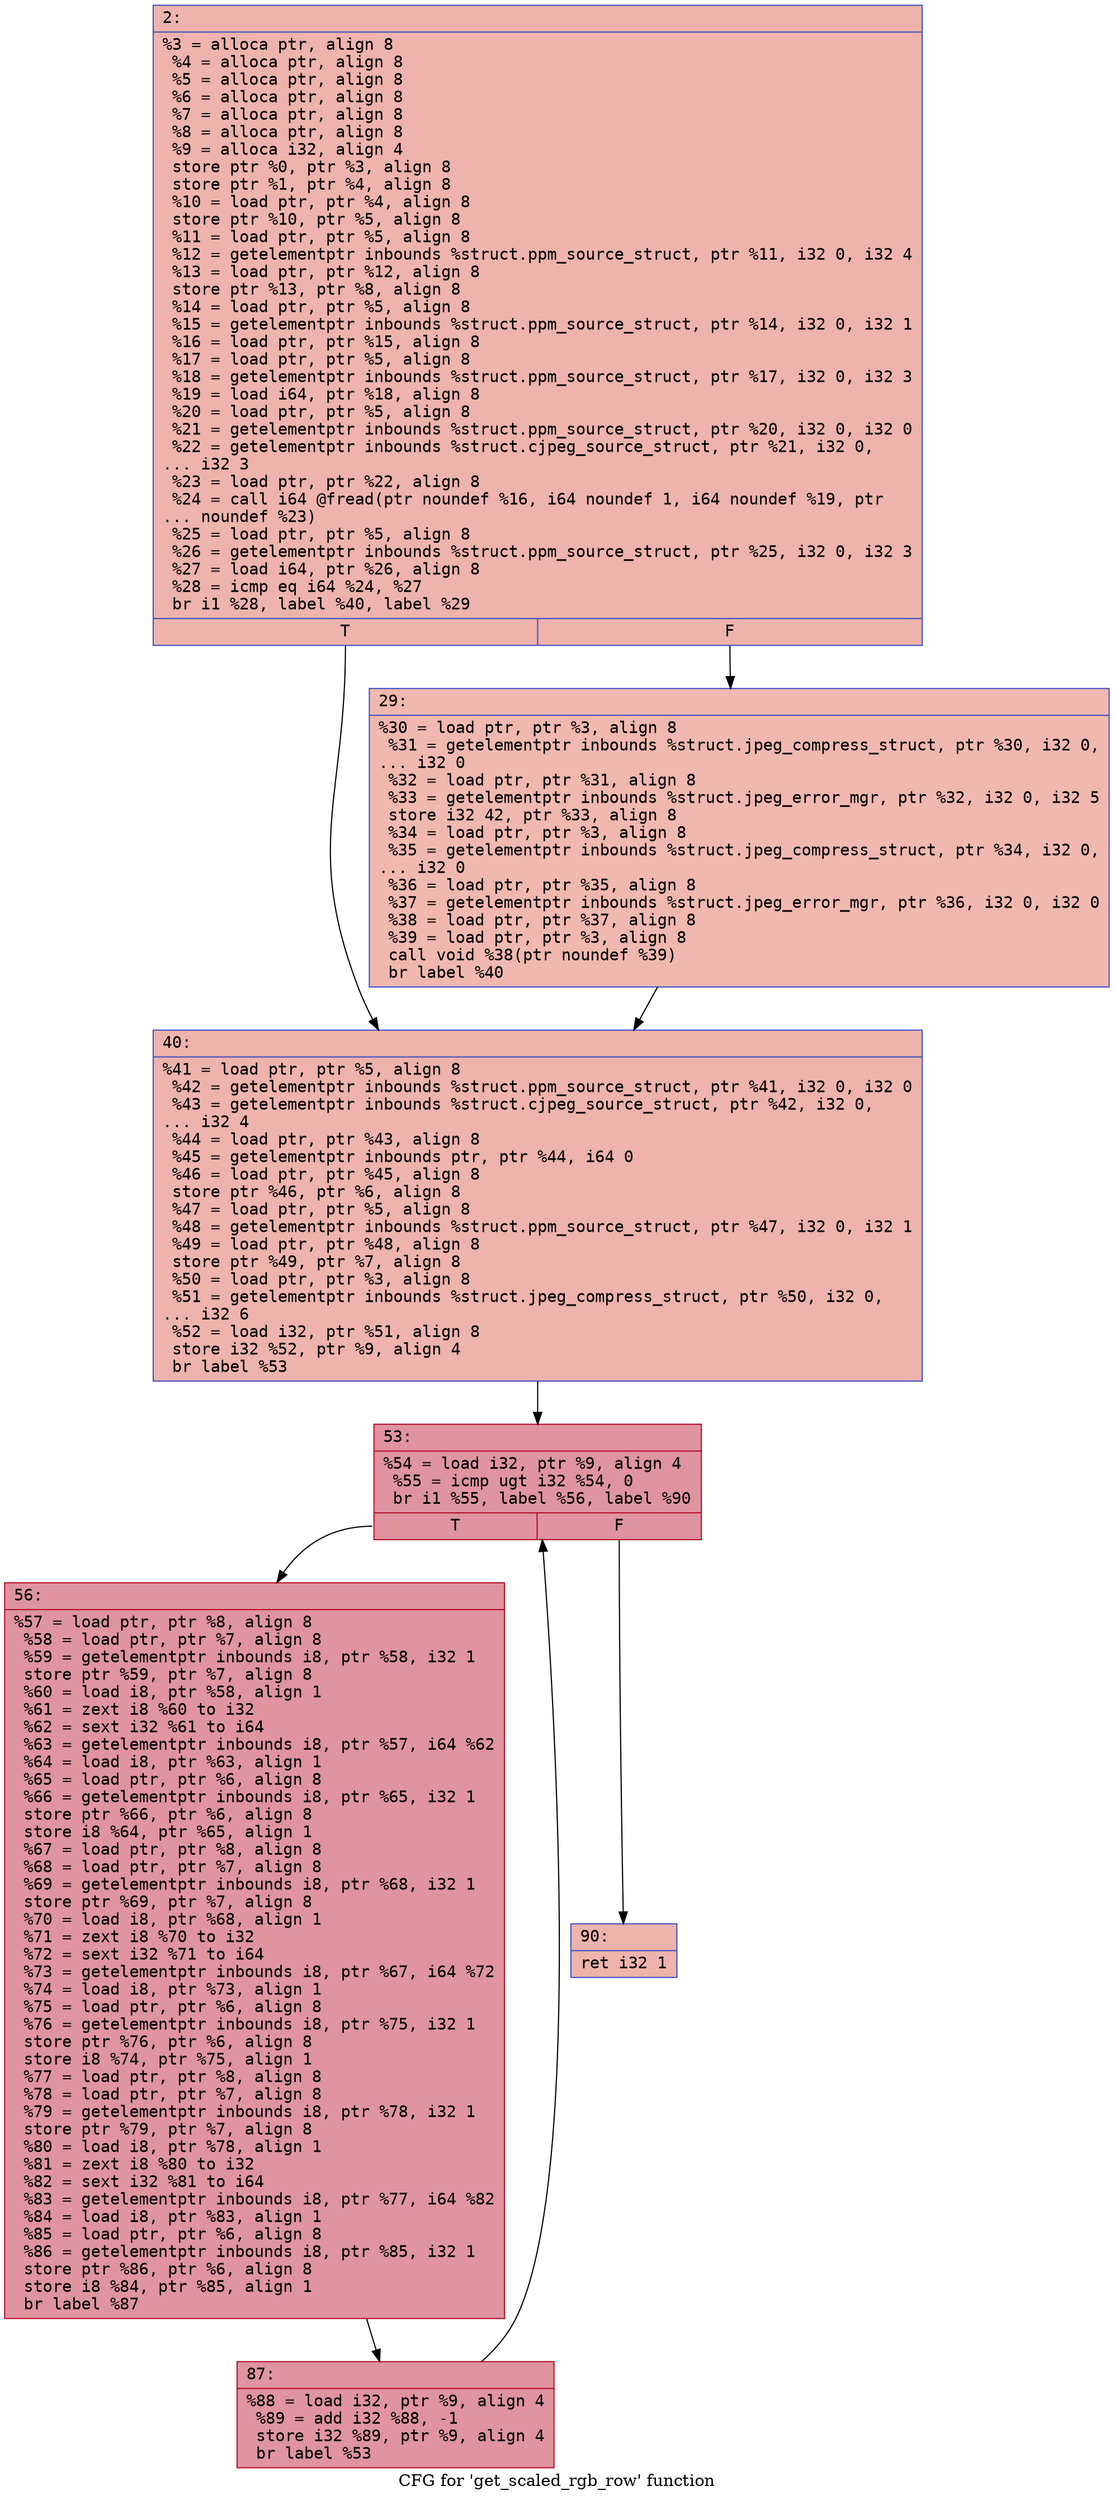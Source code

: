 digraph "CFG for 'get_scaled_rgb_row' function" {
	label="CFG for 'get_scaled_rgb_row' function";

	Node0x600000837ed0 [shape=record,color="#3d50c3ff", style=filled, fillcolor="#d6524470" fontname="Courier",label="{2:\l|  %3 = alloca ptr, align 8\l  %4 = alloca ptr, align 8\l  %5 = alloca ptr, align 8\l  %6 = alloca ptr, align 8\l  %7 = alloca ptr, align 8\l  %8 = alloca ptr, align 8\l  %9 = alloca i32, align 4\l  store ptr %0, ptr %3, align 8\l  store ptr %1, ptr %4, align 8\l  %10 = load ptr, ptr %4, align 8\l  store ptr %10, ptr %5, align 8\l  %11 = load ptr, ptr %5, align 8\l  %12 = getelementptr inbounds %struct.ppm_source_struct, ptr %11, i32 0, i32 4\l  %13 = load ptr, ptr %12, align 8\l  store ptr %13, ptr %8, align 8\l  %14 = load ptr, ptr %5, align 8\l  %15 = getelementptr inbounds %struct.ppm_source_struct, ptr %14, i32 0, i32 1\l  %16 = load ptr, ptr %15, align 8\l  %17 = load ptr, ptr %5, align 8\l  %18 = getelementptr inbounds %struct.ppm_source_struct, ptr %17, i32 0, i32 3\l  %19 = load i64, ptr %18, align 8\l  %20 = load ptr, ptr %5, align 8\l  %21 = getelementptr inbounds %struct.ppm_source_struct, ptr %20, i32 0, i32 0\l  %22 = getelementptr inbounds %struct.cjpeg_source_struct, ptr %21, i32 0,\l... i32 3\l  %23 = load ptr, ptr %22, align 8\l  %24 = call i64 @fread(ptr noundef %16, i64 noundef 1, i64 noundef %19, ptr\l... noundef %23)\l  %25 = load ptr, ptr %5, align 8\l  %26 = getelementptr inbounds %struct.ppm_source_struct, ptr %25, i32 0, i32 3\l  %27 = load i64, ptr %26, align 8\l  %28 = icmp eq i64 %24, %27\l  br i1 %28, label %40, label %29\l|{<s0>T|<s1>F}}"];
	Node0x600000837ed0:s0 -> Node0x600000837f70[tooltip="2 -> 40\nProbability 50.00%" ];
	Node0x600000837ed0:s1 -> Node0x600000837f20[tooltip="2 -> 29\nProbability 50.00%" ];
	Node0x600000837f20 [shape=record,color="#3d50c3ff", style=filled, fillcolor="#dc5d4a70" fontname="Courier",label="{29:\l|  %30 = load ptr, ptr %3, align 8\l  %31 = getelementptr inbounds %struct.jpeg_compress_struct, ptr %30, i32 0,\l... i32 0\l  %32 = load ptr, ptr %31, align 8\l  %33 = getelementptr inbounds %struct.jpeg_error_mgr, ptr %32, i32 0, i32 5\l  store i32 42, ptr %33, align 8\l  %34 = load ptr, ptr %3, align 8\l  %35 = getelementptr inbounds %struct.jpeg_compress_struct, ptr %34, i32 0,\l... i32 0\l  %36 = load ptr, ptr %35, align 8\l  %37 = getelementptr inbounds %struct.jpeg_error_mgr, ptr %36, i32 0, i32 0\l  %38 = load ptr, ptr %37, align 8\l  %39 = load ptr, ptr %3, align 8\l  call void %38(ptr noundef %39)\l  br label %40\l}"];
	Node0x600000837f20 -> Node0x600000837f70[tooltip="29 -> 40\nProbability 100.00%" ];
	Node0x600000837f70 [shape=record,color="#3d50c3ff", style=filled, fillcolor="#d6524470" fontname="Courier",label="{40:\l|  %41 = load ptr, ptr %5, align 8\l  %42 = getelementptr inbounds %struct.ppm_source_struct, ptr %41, i32 0, i32 0\l  %43 = getelementptr inbounds %struct.cjpeg_source_struct, ptr %42, i32 0,\l... i32 4\l  %44 = load ptr, ptr %43, align 8\l  %45 = getelementptr inbounds ptr, ptr %44, i64 0\l  %46 = load ptr, ptr %45, align 8\l  store ptr %46, ptr %6, align 8\l  %47 = load ptr, ptr %5, align 8\l  %48 = getelementptr inbounds %struct.ppm_source_struct, ptr %47, i32 0, i32 1\l  %49 = load ptr, ptr %48, align 8\l  store ptr %49, ptr %7, align 8\l  %50 = load ptr, ptr %3, align 8\l  %51 = getelementptr inbounds %struct.jpeg_compress_struct, ptr %50, i32 0,\l... i32 6\l  %52 = load i32, ptr %51, align 8\l  store i32 %52, ptr %9, align 4\l  br label %53\l}"];
	Node0x600000837f70 -> Node0x600000830000[tooltip="40 -> 53\nProbability 100.00%" ];
	Node0x600000830000 [shape=record,color="#b70d28ff", style=filled, fillcolor="#b70d2870" fontname="Courier",label="{53:\l|  %54 = load i32, ptr %9, align 4\l  %55 = icmp ugt i32 %54, 0\l  br i1 %55, label %56, label %90\l|{<s0>T|<s1>F}}"];
	Node0x600000830000:s0 -> Node0x600000830050[tooltip="53 -> 56\nProbability 96.88%" ];
	Node0x600000830000:s1 -> Node0x6000008300f0[tooltip="53 -> 90\nProbability 3.12%" ];
	Node0x600000830050 [shape=record,color="#b70d28ff", style=filled, fillcolor="#b70d2870" fontname="Courier",label="{56:\l|  %57 = load ptr, ptr %8, align 8\l  %58 = load ptr, ptr %7, align 8\l  %59 = getelementptr inbounds i8, ptr %58, i32 1\l  store ptr %59, ptr %7, align 8\l  %60 = load i8, ptr %58, align 1\l  %61 = zext i8 %60 to i32\l  %62 = sext i32 %61 to i64\l  %63 = getelementptr inbounds i8, ptr %57, i64 %62\l  %64 = load i8, ptr %63, align 1\l  %65 = load ptr, ptr %6, align 8\l  %66 = getelementptr inbounds i8, ptr %65, i32 1\l  store ptr %66, ptr %6, align 8\l  store i8 %64, ptr %65, align 1\l  %67 = load ptr, ptr %8, align 8\l  %68 = load ptr, ptr %7, align 8\l  %69 = getelementptr inbounds i8, ptr %68, i32 1\l  store ptr %69, ptr %7, align 8\l  %70 = load i8, ptr %68, align 1\l  %71 = zext i8 %70 to i32\l  %72 = sext i32 %71 to i64\l  %73 = getelementptr inbounds i8, ptr %67, i64 %72\l  %74 = load i8, ptr %73, align 1\l  %75 = load ptr, ptr %6, align 8\l  %76 = getelementptr inbounds i8, ptr %75, i32 1\l  store ptr %76, ptr %6, align 8\l  store i8 %74, ptr %75, align 1\l  %77 = load ptr, ptr %8, align 8\l  %78 = load ptr, ptr %7, align 8\l  %79 = getelementptr inbounds i8, ptr %78, i32 1\l  store ptr %79, ptr %7, align 8\l  %80 = load i8, ptr %78, align 1\l  %81 = zext i8 %80 to i32\l  %82 = sext i32 %81 to i64\l  %83 = getelementptr inbounds i8, ptr %77, i64 %82\l  %84 = load i8, ptr %83, align 1\l  %85 = load ptr, ptr %6, align 8\l  %86 = getelementptr inbounds i8, ptr %85, i32 1\l  store ptr %86, ptr %6, align 8\l  store i8 %84, ptr %85, align 1\l  br label %87\l}"];
	Node0x600000830050 -> Node0x6000008300a0[tooltip="56 -> 87\nProbability 100.00%" ];
	Node0x6000008300a0 [shape=record,color="#b70d28ff", style=filled, fillcolor="#b70d2870" fontname="Courier",label="{87:\l|  %88 = load i32, ptr %9, align 4\l  %89 = add i32 %88, -1\l  store i32 %89, ptr %9, align 4\l  br label %53\l}"];
	Node0x6000008300a0 -> Node0x600000830000[tooltip="87 -> 53\nProbability 100.00%" ];
	Node0x6000008300f0 [shape=record,color="#3d50c3ff", style=filled, fillcolor="#d6524470" fontname="Courier",label="{90:\l|  ret i32 1\l}"];
}
